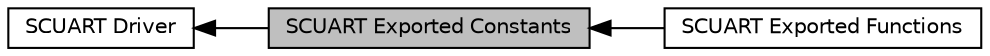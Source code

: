 digraph "SCUART Exported Constants"
{
  edge [fontname="Helvetica",fontsize="10",labelfontname="Helvetica",labelfontsize="10"];
  node [fontname="Helvetica",fontsize="10",shape=box];
  rankdir=LR;
  Node2 [label="SCUART Driver",height=0.2,width=0.4,color="black", fillcolor="white", style="filled",URL="$d8/d0d/group___n_a_n_o100___s_c_u_a_r_t___driver.html",tooltip=" "];
  Node1 [label="SCUART Exported Constants",height=0.2,width=0.4,color="black", fillcolor="grey75", style="filled", fontcolor="black",tooltip=" "];
  Node3 [label="SCUART Exported Functions",height=0.2,width=0.4,color="black", fillcolor="white", style="filled",URL="$d5/d30/group___n_a_n_o100___s_c_u_a_r_t___e_x_p_o_r_t_e_d___f_u_n_c_t_i_o_n_s.html",tooltip=" "];
  Node2->Node1 [shape=plaintext, dir="back", style="solid"];
  Node1->Node3 [shape=plaintext, dir="back", style="solid"];
}
